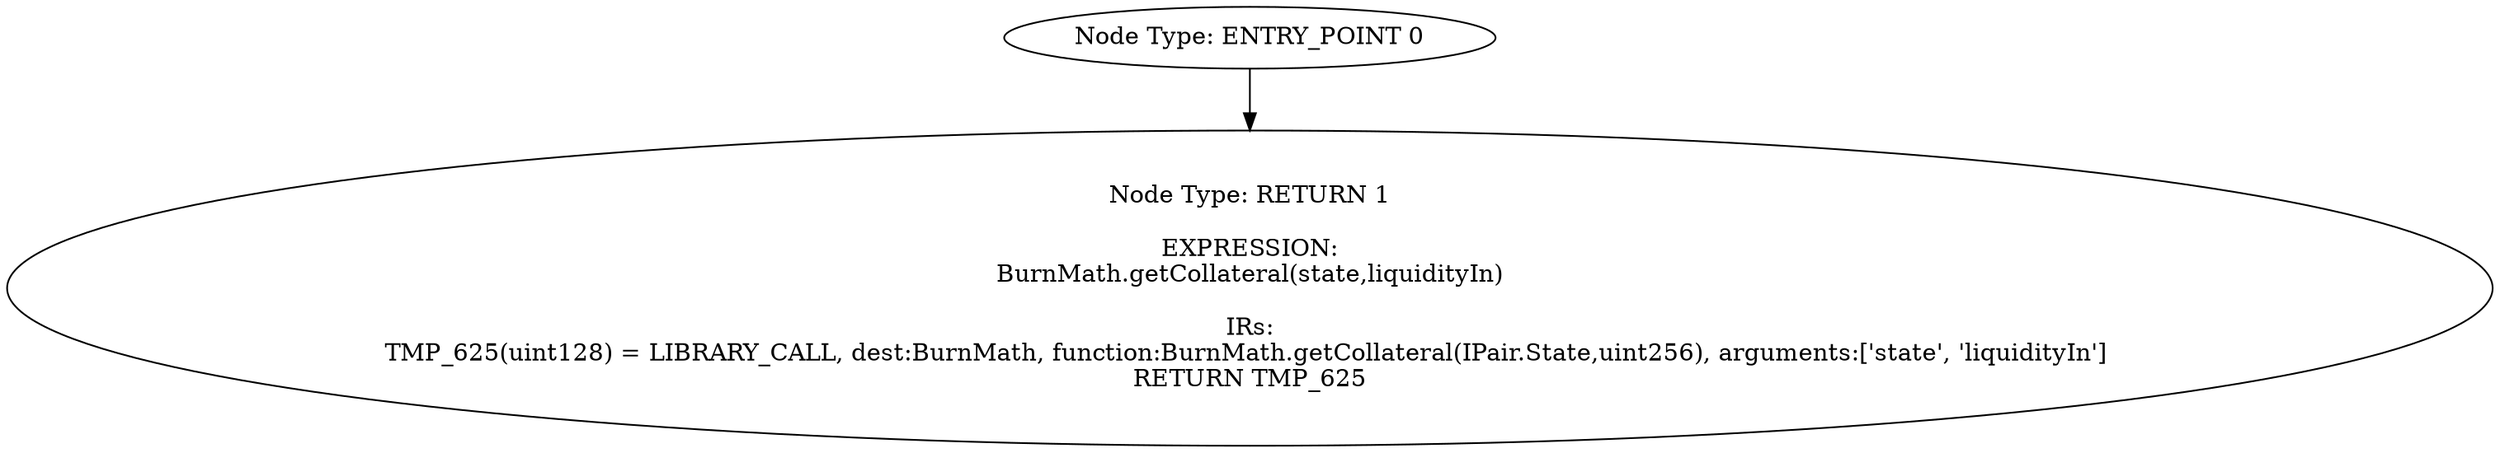 digraph{
0[label="Node Type: ENTRY_POINT 0
"];
0->1;
1[label="Node Type: RETURN 1

EXPRESSION:
BurnMath.getCollateral(state,liquidityIn)

IRs:
TMP_625(uint128) = LIBRARY_CALL, dest:BurnMath, function:BurnMath.getCollateral(IPair.State,uint256), arguments:['state', 'liquidityIn'] 
RETURN TMP_625"];
}
